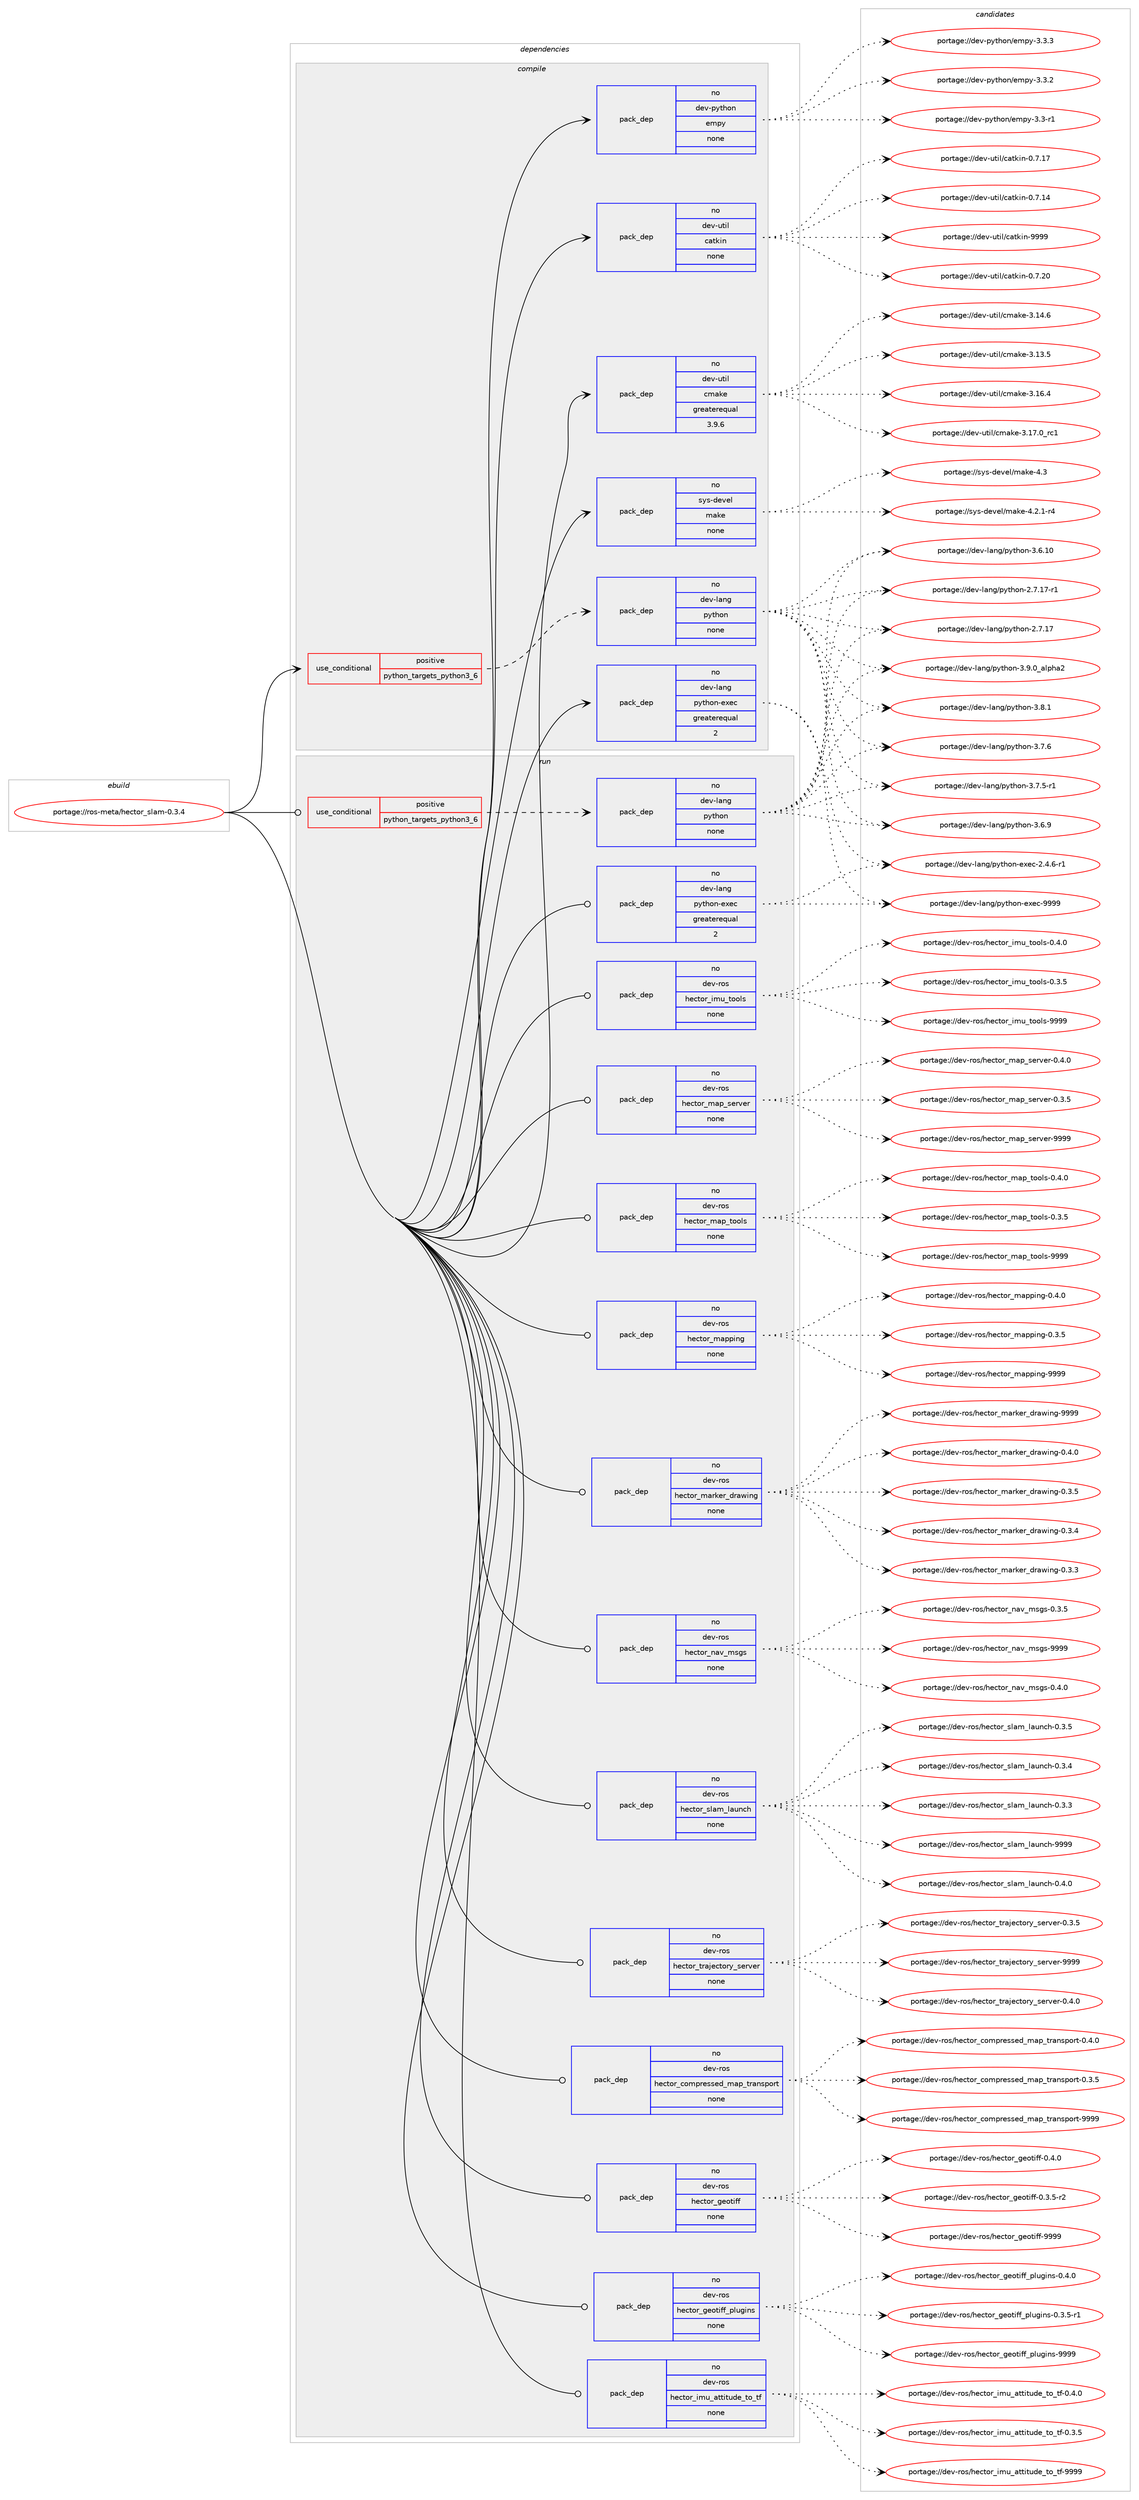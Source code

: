digraph prolog {

# *************
# Graph options
# *************

newrank=true;
concentrate=true;
compound=true;
graph [rankdir=LR,fontname=Helvetica,fontsize=10,ranksep=1.5];#, ranksep=2.5, nodesep=0.2];
edge  [arrowhead=vee];
node  [fontname=Helvetica,fontsize=10];

# **********
# The ebuild
# **********

subgraph cluster_leftcol {
color=gray;
rank=same;
label=<<i>ebuild</i>>;
id [label="portage://ros-meta/hector_slam-0.3.4", color=red, width=4, href="../ros-meta/hector_slam-0.3.4.svg"];
}

# ****************
# The dependencies
# ****************

subgraph cluster_midcol {
color=gray;
label=<<i>dependencies</i>>;
subgraph cluster_compile {
fillcolor="#eeeeee";
style=filled;
label=<<i>compile</i>>;
subgraph cond20976 {
dependency106196 [label=<<TABLE BORDER="0" CELLBORDER="1" CELLSPACING="0" CELLPADDING="4"><TR><TD ROWSPAN="3" CELLPADDING="10">use_conditional</TD></TR><TR><TD>positive</TD></TR><TR><TD>python_targets_python3_6</TD></TR></TABLE>>, shape=none, color=red];
subgraph pack83433 {
dependency106197 [label=<<TABLE BORDER="0" CELLBORDER="1" CELLSPACING="0" CELLPADDING="4" WIDTH="220"><TR><TD ROWSPAN="6" CELLPADDING="30">pack_dep</TD></TR><TR><TD WIDTH="110">no</TD></TR><TR><TD>dev-lang</TD></TR><TR><TD>python</TD></TR><TR><TD>none</TD></TR><TR><TD></TD></TR></TABLE>>, shape=none, color=blue];
}
dependency106196:e -> dependency106197:w [weight=20,style="dashed",arrowhead="vee"];
}
id:e -> dependency106196:w [weight=20,style="solid",arrowhead="vee"];
subgraph pack83434 {
dependency106198 [label=<<TABLE BORDER="0" CELLBORDER="1" CELLSPACING="0" CELLPADDING="4" WIDTH="220"><TR><TD ROWSPAN="6" CELLPADDING="30">pack_dep</TD></TR><TR><TD WIDTH="110">no</TD></TR><TR><TD>dev-lang</TD></TR><TR><TD>python-exec</TD></TR><TR><TD>greaterequal</TD></TR><TR><TD>2</TD></TR></TABLE>>, shape=none, color=blue];
}
id:e -> dependency106198:w [weight=20,style="solid",arrowhead="vee"];
subgraph pack83435 {
dependency106199 [label=<<TABLE BORDER="0" CELLBORDER="1" CELLSPACING="0" CELLPADDING="4" WIDTH="220"><TR><TD ROWSPAN="6" CELLPADDING="30">pack_dep</TD></TR><TR><TD WIDTH="110">no</TD></TR><TR><TD>dev-python</TD></TR><TR><TD>empy</TD></TR><TR><TD>none</TD></TR><TR><TD></TD></TR></TABLE>>, shape=none, color=blue];
}
id:e -> dependency106199:w [weight=20,style="solid",arrowhead="vee"];
subgraph pack83436 {
dependency106200 [label=<<TABLE BORDER="0" CELLBORDER="1" CELLSPACING="0" CELLPADDING="4" WIDTH="220"><TR><TD ROWSPAN="6" CELLPADDING="30">pack_dep</TD></TR><TR><TD WIDTH="110">no</TD></TR><TR><TD>dev-util</TD></TR><TR><TD>catkin</TD></TR><TR><TD>none</TD></TR><TR><TD></TD></TR></TABLE>>, shape=none, color=blue];
}
id:e -> dependency106200:w [weight=20,style="solid",arrowhead="vee"];
subgraph pack83437 {
dependency106201 [label=<<TABLE BORDER="0" CELLBORDER="1" CELLSPACING="0" CELLPADDING="4" WIDTH="220"><TR><TD ROWSPAN="6" CELLPADDING="30">pack_dep</TD></TR><TR><TD WIDTH="110">no</TD></TR><TR><TD>dev-util</TD></TR><TR><TD>cmake</TD></TR><TR><TD>greaterequal</TD></TR><TR><TD>3.9.6</TD></TR></TABLE>>, shape=none, color=blue];
}
id:e -> dependency106201:w [weight=20,style="solid",arrowhead="vee"];
subgraph pack83438 {
dependency106202 [label=<<TABLE BORDER="0" CELLBORDER="1" CELLSPACING="0" CELLPADDING="4" WIDTH="220"><TR><TD ROWSPAN="6" CELLPADDING="30">pack_dep</TD></TR><TR><TD WIDTH="110">no</TD></TR><TR><TD>sys-devel</TD></TR><TR><TD>make</TD></TR><TR><TD>none</TD></TR><TR><TD></TD></TR></TABLE>>, shape=none, color=blue];
}
id:e -> dependency106202:w [weight=20,style="solid",arrowhead="vee"];
}
subgraph cluster_compileandrun {
fillcolor="#eeeeee";
style=filled;
label=<<i>compile and run</i>>;
}
subgraph cluster_run {
fillcolor="#eeeeee";
style=filled;
label=<<i>run</i>>;
subgraph cond20977 {
dependency106203 [label=<<TABLE BORDER="0" CELLBORDER="1" CELLSPACING="0" CELLPADDING="4"><TR><TD ROWSPAN="3" CELLPADDING="10">use_conditional</TD></TR><TR><TD>positive</TD></TR><TR><TD>python_targets_python3_6</TD></TR></TABLE>>, shape=none, color=red];
subgraph pack83439 {
dependency106204 [label=<<TABLE BORDER="0" CELLBORDER="1" CELLSPACING="0" CELLPADDING="4" WIDTH="220"><TR><TD ROWSPAN="6" CELLPADDING="30">pack_dep</TD></TR><TR><TD WIDTH="110">no</TD></TR><TR><TD>dev-lang</TD></TR><TR><TD>python</TD></TR><TR><TD>none</TD></TR><TR><TD></TD></TR></TABLE>>, shape=none, color=blue];
}
dependency106203:e -> dependency106204:w [weight=20,style="dashed",arrowhead="vee"];
}
id:e -> dependency106203:w [weight=20,style="solid",arrowhead="odot"];
subgraph pack83440 {
dependency106205 [label=<<TABLE BORDER="0" CELLBORDER="1" CELLSPACING="0" CELLPADDING="4" WIDTH="220"><TR><TD ROWSPAN="6" CELLPADDING="30">pack_dep</TD></TR><TR><TD WIDTH="110">no</TD></TR><TR><TD>dev-lang</TD></TR><TR><TD>python-exec</TD></TR><TR><TD>greaterequal</TD></TR><TR><TD>2</TD></TR></TABLE>>, shape=none, color=blue];
}
id:e -> dependency106205:w [weight=20,style="solid",arrowhead="odot"];
subgraph pack83441 {
dependency106206 [label=<<TABLE BORDER="0" CELLBORDER="1" CELLSPACING="0" CELLPADDING="4" WIDTH="220"><TR><TD ROWSPAN="6" CELLPADDING="30">pack_dep</TD></TR><TR><TD WIDTH="110">no</TD></TR><TR><TD>dev-ros</TD></TR><TR><TD>hector_compressed_map_transport</TD></TR><TR><TD>none</TD></TR><TR><TD></TD></TR></TABLE>>, shape=none, color=blue];
}
id:e -> dependency106206:w [weight=20,style="solid",arrowhead="odot"];
subgraph pack83442 {
dependency106207 [label=<<TABLE BORDER="0" CELLBORDER="1" CELLSPACING="0" CELLPADDING="4" WIDTH="220"><TR><TD ROWSPAN="6" CELLPADDING="30">pack_dep</TD></TR><TR><TD WIDTH="110">no</TD></TR><TR><TD>dev-ros</TD></TR><TR><TD>hector_geotiff</TD></TR><TR><TD>none</TD></TR><TR><TD></TD></TR></TABLE>>, shape=none, color=blue];
}
id:e -> dependency106207:w [weight=20,style="solid",arrowhead="odot"];
subgraph pack83443 {
dependency106208 [label=<<TABLE BORDER="0" CELLBORDER="1" CELLSPACING="0" CELLPADDING="4" WIDTH="220"><TR><TD ROWSPAN="6" CELLPADDING="30">pack_dep</TD></TR><TR><TD WIDTH="110">no</TD></TR><TR><TD>dev-ros</TD></TR><TR><TD>hector_geotiff_plugins</TD></TR><TR><TD>none</TD></TR><TR><TD></TD></TR></TABLE>>, shape=none, color=blue];
}
id:e -> dependency106208:w [weight=20,style="solid",arrowhead="odot"];
subgraph pack83444 {
dependency106209 [label=<<TABLE BORDER="0" CELLBORDER="1" CELLSPACING="0" CELLPADDING="4" WIDTH="220"><TR><TD ROWSPAN="6" CELLPADDING="30">pack_dep</TD></TR><TR><TD WIDTH="110">no</TD></TR><TR><TD>dev-ros</TD></TR><TR><TD>hector_imu_attitude_to_tf</TD></TR><TR><TD>none</TD></TR><TR><TD></TD></TR></TABLE>>, shape=none, color=blue];
}
id:e -> dependency106209:w [weight=20,style="solid",arrowhead="odot"];
subgraph pack83445 {
dependency106210 [label=<<TABLE BORDER="0" CELLBORDER="1" CELLSPACING="0" CELLPADDING="4" WIDTH="220"><TR><TD ROWSPAN="6" CELLPADDING="30">pack_dep</TD></TR><TR><TD WIDTH="110">no</TD></TR><TR><TD>dev-ros</TD></TR><TR><TD>hector_imu_tools</TD></TR><TR><TD>none</TD></TR><TR><TD></TD></TR></TABLE>>, shape=none, color=blue];
}
id:e -> dependency106210:w [weight=20,style="solid",arrowhead="odot"];
subgraph pack83446 {
dependency106211 [label=<<TABLE BORDER="0" CELLBORDER="1" CELLSPACING="0" CELLPADDING="4" WIDTH="220"><TR><TD ROWSPAN="6" CELLPADDING="30">pack_dep</TD></TR><TR><TD WIDTH="110">no</TD></TR><TR><TD>dev-ros</TD></TR><TR><TD>hector_map_server</TD></TR><TR><TD>none</TD></TR><TR><TD></TD></TR></TABLE>>, shape=none, color=blue];
}
id:e -> dependency106211:w [weight=20,style="solid",arrowhead="odot"];
subgraph pack83447 {
dependency106212 [label=<<TABLE BORDER="0" CELLBORDER="1" CELLSPACING="0" CELLPADDING="4" WIDTH="220"><TR><TD ROWSPAN="6" CELLPADDING="30">pack_dep</TD></TR><TR><TD WIDTH="110">no</TD></TR><TR><TD>dev-ros</TD></TR><TR><TD>hector_map_tools</TD></TR><TR><TD>none</TD></TR><TR><TD></TD></TR></TABLE>>, shape=none, color=blue];
}
id:e -> dependency106212:w [weight=20,style="solid",arrowhead="odot"];
subgraph pack83448 {
dependency106213 [label=<<TABLE BORDER="0" CELLBORDER="1" CELLSPACING="0" CELLPADDING="4" WIDTH="220"><TR><TD ROWSPAN="6" CELLPADDING="30">pack_dep</TD></TR><TR><TD WIDTH="110">no</TD></TR><TR><TD>dev-ros</TD></TR><TR><TD>hector_mapping</TD></TR><TR><TD>none</TD></TR><TR><TD></TD></TR></TABLE>>, shape=none, color=blue];
}
id:e -> dependency106213:w [weight=20,style="solid",arrowhead="odot"];
subgraph pack83449 {
dependency106214 [label=<<TABLE BORDER="0" CELLBORDER="1" CELLSPACING="0" CELLPADDING="4" WIDTH="220"><TR><TD ROWSPAN="6" CELLPADDING="30">pack_dep</TD></TR><TR><TD WIDTH="110">no</TD></TR><TR><TD>dev-ros</TD></TR><TR><TD>hector_marker_drawing</TD></TR><TR><TD>none</TD></TR><TR><TD></TD></TR></TABLE>>, shape=none, color=blue];
}
id:e -> dependency106214:w [weight=20,style="solid",arrowhead="odot"];
subgraph pack83450 {
dependency106215 [label=<<TABLE BORDER="0" CELLBORDER="1" CELLSPACING="0" CELLPADDING="4" WIDTH="220"><TR><TD ROWSPAN="6" CELLPADDING="30">pack_dep</TD></TR><TR><TD WIDTH="110">no</TD></TR><TR><TD>dev-ros</TD></TR><TR><TD>hector_nav_msgs</TD></TR><TR><TD>none</TD></TR><TR><TD></TD></TR></TABLE>>, shape=none, color=blue];
}
id:e -> dependency106215:w [weight=20,style="solid",arrowhead="odot"];
subgraph pack83451 {
dependency106216 [label=<<TABLE BORDER="0" CELLBORDER="1" CELLSPACING="0" CELLPADDING="4" WIDTH="220"><TR><TD ROWSPAN="6" CELLPADDING="30">pack_dep</TD></TR><TR><TD WIDTH="110">no</TD></TR><TR><TD>dev-ros</TD></TR><TR><TD>hector_slam_launch</TD></TR><TR><TD>none</TD></TR><TR><TD></TD></TR></TABLE>>, shape=none, color=blue];
}
id:e -> dependency106216:w [weight=20,style="solid",arrowhead="odot"];
subgraph pack83452 {
dependency106217 [label=<<TABLE BORDER="0" CELLBORDER="1" CELLSPACING="0" CELLPADDING="4" WIDTH="220"><TR><TD ROWSPAN="6" CELLPADDING="30">pack_dep</TD></TR><TR><TD WIDTH="110">no</TD></TR><TR><TD>dev-ros</TD></TR><TR><TD>hector_trajectory_server</TD></TR><TR><TD>none</TD></TR><TR><TD></TD></TR></TABLE>>, shape=none, color=blue];
}
id:e -> dependency106217:w [weight=20,style="solid",arrowhead="odot"];
}
}

# **************
# The candidates
# **************

subgraph cluster_choices {
rank=same;
color=gray;
label=<<i>candidates</i>>;

subgraph choice83433 {
color=black;
nodesep=1;
choice10010111845108971101034711212111610411111045514657464895971081121049750 [label="portage://dev-lang/python-3.9.0_alpha2", color=red, width=4,href="../dev-lang/python-3.9.0_alpha2.svg"];
choice100101118451089711010347112121116104111110455146564649 [label="portage://dev-lang/python-3.8.1", color=red, width=4,href="../dev-lang/python-3.8.1.svg"];
choice100101118451089711010347112121116104111110455146554654 [label="portage://dev-lang/python-3.7.6", color=red, width=4,href="../dev-lang/python-3.7.6.svg"];
choice1001011184510897110103471121211161041111104551465546534511449 [label="portage://dev-lang/python-3.7.5-r1", color=red, width=4,href="../dev-lang/python-3.7.5-r1.svg"];
choice100101118451089711010347112121116104111110455146544657 [label="portage://dev-lang/python-3.6.9", color=red, width=4,href="../dev-lang/python-3.6.9.svg"];
choice10010111845108971101034711212111610411111045514654464948 [label="portage://dev-lang/python-3.6.10", color=red, width=4,href="../dev-lang/python-3.6.10.svg"];
choice100101118451089711010347112121116104111110455046554649554511449 [label="portage://dev-lang/python-2.7.17-r1", color=red, width=4,href="../dev-lang/python-2.7.17-r1.svg"];
choice10010111845108971101034711212111610411111045504655464955 [label="portage://dev-lang/python-2.7.17", color=red, width=4,href="../dev-lang/python-2.7.17.svg"];
dependency106197:e -> choice10010111845108971101034711212111610411111045514657464895971081121049750:w [style=dotted,weight="100"];
dependency106197:e -> choice100101118451089711010347112121116104111110455146564649:w [style=dotted,weight="100"];
dependency106197:e -> choice100101118451089711010347112121116104111110455146554654:w [style=dotted,weight="100"];
dependency106197:e -> choice1001011184510897110103471121211161041111104551465546534511449:w [style=dotted,weight="100"];
dependency106197:e -> choice100101118451089711010347112121116104111110455146544657:w [style=dotted,weight="100"];
dependency106197:e -> choice10010111845108971101034711212111610411111045514654464948:w [style=dotted,weight="100"];
dependency106197:e -> choice100101118451089711010347112121116104111110455046554649554511449:w [style=dotted,weight="100"];
dependency106197:e -> choice10010111845108971101034711212111610411111045504655464955:w [style=dotted,weight="100"];
}
subgraph choice83434 {
color=black;
nodesep=1;
choice10010111845108971101034711212111610411111045101120101994557575757 [label="portage://dev-lang/python-exec-9999", color=red, width=4,href="../dev-lang/python-exec-9999.svg"];
choice10010111845108971101034711212111610411111045101120101994550465246544511449 [label="portage://dev-lang/python-exec-2.4.6-r1", color=red, width=4,href="../dev-lang/python-exec-2.4.6-r1.svg"];
dependency106198:e -> choice10010111845108971101034711212111610411111045101120101994557575757:w [style=dotted,weight="100"];
dependency106198:e -> choice10010111845108971101034711212111610411111045101120101994550465246544511449:w [style=dotted,weight="100"];
}
subgraph choice83435 {
color=black;
nodesep=1;
choice1001011184511212111610411111047101109112121455146514651 [label="portage://dev-python/empy-3.3.3", color=red, width=4,href="../dev-python/empy-3.3.3.svg"];
choice1001011184511212111610411111047101109112121455146514650 [label="portage://dev-python/empy-3.3.2", color=red, width=4,href="../dev-python/empy-3.3.2.svg"];
choice1001011184511212111610411111047101109112121455146514511449 [label="portage://dev-python/empy-3.3-r1", color=red, width=4,href="../dev-python/empy-3.3-r1.svg"];
dependency106199:e -> choice1001011184511212111610411111047101109112121455146514651:w [style=dotted,weight="100"];
dependency106199:e -> choice1001011184511212111610411111047101109112121455146514650:w [style=dotted,weight="100"];
dependency106199:e -> choice1001011184511212111610411111047101109112121455146514511449:w [style=dotted,weight="100"];
}
subgraph choice83436 {
color=black;
nodesep=1;
choice100101118451171161051084799971161071051104557575757 [label="portage://dev-util/catkin-9999", color=red, width=4,href="../dev-util/catkin-9999.svg"];
choice1001011184511711610510847999711610710511045484655465048 [label="portage://dev-util/catkin-0.7.20", color=red, width=4,href="../dev-util/catkin-0.7.20.svg"];
choice1001011184511711610510847999711610710511045484655464955 [label="portage://dev-util/catkin-0.7.17", color=red, width=4,href="../dev-util/catkin-0.7.17.svg"];
choice1001011184511711610510847999711610710511045484655464952 [label="portage://dev-util/catkin-0.7.14", color=red, width=4,href="../dev-util/catkin-0.7.14.svg"];
dependency106200:e -> choice100101118451171161051084799971161071051104557575757:w [style=dotted,weight="100"];
dependency106200:e -> choice1001011184511711610510847999711610710511045484655465048:w [style=dotted,weight="100"];
dependency106200:e -> choice1001011184511711610510847999711610710511045484655464955:w [style=dotted,weight="100"];
dependency106200:e -> choice1001011184511711610510847999711610710511045484655464952:w [style=dotted,weight="100"];
}
subgraph choice83437 {
color=black;
nodesep=1;
choice1001011184511711610510847991099710710145514649554648951149949 [label="portage://dev-util/cmake-3.17.0_rc1", color=red, width=4,href="../dev-util/cmake-3.17.0_rc1.svg"];
choice1001011184511711610510847991099710710145514649544652 [label="portage://dev-util/cmake-3.16.4", color=red, width=4,href="../dev-util/cmake-3.16.4.svg"];
choice1001011184511711610510847991099710710145514649524654 [label="portage://dev-util/cmake-3.14.6", color=red, width=4,href="../dev-util/cmake-3.14.6.svg"];
choice1001011184511711610510847991099710710145514649514653 [label="portage://dev-util/cmake-3.13.5", color=red, width=4,href="../dev-util/cmake-3.13.5.svg"];
dependency106201:e -> choice1001011184511711610510847991099710710145514649554648951149949:w [style=dotted,weight="100"];
dependency106201:e -> choice1001011184511711610510847991099710710145514649544652:w [style=dotted,weight="100"];
dependency106201:e -> choice1001011184511711610510847991099710710145514649524654:w [style=dotted,weight="100"];
dependency106201:e -> choice1001011184511711610510847991099710710145514649514653:w [style=dotted,weight="100"];
}
subgraph choice83438 {
color=black;
nodesep=1;
choice11512111545100101118101108471099710710145524651 [label="portage://sys-devel/make-4.3", color=red, width=4,href="../sys-devel/make-4.3.svg"];
choice1151211154510010111810110847109971071014552465046494511452 [label="portage://sys-devel/make-4.2.1-r4", color=red, width=4,href="../sys-devel/make-4.2.1-r4.svg"];
dependency106202:e -> choice11512111545100101118101108471099710710145524651:w [style=dotted,weight="100"];
dependency106202:e -> choice1151211154510010111810110847109971071014552465046494511452:w [style=dotted,weight="100"];
}
subgraph choice83439 {
color=black;
nodesep=1;
choice10010111845108971101034711212111610411111045514657464895971081121049750 [label="portage://dev-lang/python-3.9.0_alpha2", color=red, width=4,href="../dev-lang/python-3.9.0_alpha2.svg"];
choice100101118451089711010347112121116104111110455146564649 [label="portage://dev-lang/python-3.8.1", color=red, width=4,href="../dev-lang/python-3.8.1.svg"];
choice100101118451089711010347112121116104111110455146554654 [label="portage://dev-lang/python-3.7.6", color=red, width=4,href="../dev-lang/python-3.7.6.svg"];
choice1001011184510897110103471121211161041111104551465546534511449 [label="portage://dev-lang/python-3.7.5-r1", color=red, width=4,href="../dev-lang/python-3.7.5-r1.svg"];
choice100101118451089711010347112121116104111110455146544657 [label="portage://dev-lang/python-3.6.9", color=red, width=4,href="../dev-lang/python-3.6.9.svg"];
choice10010111845108971101034711212111610411111045514654464948 [label="portage://dev-lang/python-3.6.10", color=red, width=4,href="../dev-lang/python-3.6.10.svg"];
choice100101118451089711010347112121116104111110455046554649554511449 [label="portage://dev-lang/python-2.7.17-r1", color=red, width=4,href="../dev-lang/python-2.7.17-r1.svg"];
choice10010111845108971101034711212111610411111045504655464955 [label="portage://dev-lang/python-2.7.17", color=red, width=4,href="../dev-lang/python-2.7.17.svg"];
dependency106204:e -> choice10010111845108971101034711212111610411111045514657464895971081121049750:w [style=dotted,weight="100"];
dependency106204:e -> choice100101118451089711010347112121116104111110455146564649:w [style=dotted,weight="100"];
dependency106204:e -> choice100101118451089711010347112121116104111110455146554654:w [style=dotted,weight="100"];
dependency106204:e -> choice1001011184510897110103471121211161041111104551465546534511449:w [style=dotted,weight="100"];
dependency106204:e -> choice100101118451089711010347112121116104111110455146544657:w [style=dotted,weight="100"];
dependency106204:e -> choice10010111845108971101034711212111610411111045514654464948:w [style=dotted,weight="100"];
dependency106204:e -> choice100101118451089711010347112121116104111110455046554649554511449:w [style=dotted,weight="100"];
dependency106204:e -> choice10010111845108971101034711212111610411111045504655464955:w [style=dotted,weight="100"];
}
subgraph choice83440 {
color=black;
nodesep=1;
choice10010111845108971101034711212111610411111045101120101994557575757 [label="portage://dev-lang/python-exec-9999", color=red, width=4,href="../dev-lang/python-exec-9999.svg"];
choice10010111845108971101034711212111610411111045101120101994550465246544511449 [label="portage://dev-lang/python-exec-2.4.6-r1", color=red, width=4,href="../dev-lang/python-exec-2.4.6-r1.svg"];
dependency106205:e -> choice10010111845108971101034711212111610411111045101120101994557575757:w [style=dotted,weight="100"];
dependency106205:e -> choice10010111845108971101034711212111610411111045101120101994550465246544511449:w [style=dotted,weight="100"];
}
subgraph choice83441 {
color=black;
nodesep=1;
choice1001011184511411111547104101991161111149599111109112114101115115101100951099711295116114971101151121111141164557575757 [label="portage://dev-ros/hector_compressed_map_transport-9999", color=red, width=4,href="../dev-ros/hector_compressed_map_transport-9999.svg"];
choice100101118451141111154710410199116111114959911110911211410111511510110095109971129511611497110115112111114116454846524648 [label="portage://dev-ros/hector_compressed_map_transport-0.4.0", color=red, width=4,href="../dev-ros/hector_compressed_map_transport-0.4.0.svg"];
choice100101118451141111154710410199116111114959911110911211410111511510110095109971129511611497110115112111114116454846514653 [label="portage://dev-ros/hector_compressed_map_transport-0.3.5", color=red, width=4,href="../dev-ros/hector_compressed_map_transport-0.3.5.svg"];
dependency106206:e -> choice1001011184511411111547104101991161111149599111109112114101115115101100951099711295116114971101151121111141164557575757:w [style=dotted,weight="100"];
dependency106206:e -> choice100101118451141111154710410199116111114959911110911211410111511510110095109971129511611497110115112111114116454846524648:w [style=dotted,weight="100"];
dependency106206:e -> choice100101118451141111154710410199116111114959911110911211410111511510110095109971129511611497110115112111114116454846514653:w [style=dotted,weight="100"];
}
subgraph choice83442 {
color=black;
nodesep=1;
choice100101118451141111154710410199116111114951031011111161051021024557575757 [label="portage://dev-ros/hector_geotiff-9999", color=red, width=4,href="../dev-ros/hector_geotiff-9999.svg"];
choice10010111845114111115471041019911611111495103101111116105102102454846524648 [label="portage://dev-ros/hector_geotiff-0.4.0", color=red, width=4,href="../dev-ros/hector_geotiff-0.4.0.svg"];
choice100101118451141111154710410199116111114951031011111161051021024548465146534511450 [label="portage://dev-ros/hector_geotiff-0.3.5-r2", color=red, width=4,href="../dev-ros/hector_geotiff-0.3.5-r2.svg"];
dependency106207:e -> choice100101118451141111154710410199116111114951031011111161051021024557575757:w [style=dotted,weight="100"];
dependency106207:e -> choice10010111845114111115471041019911611111495103101111116105102102454846524648:w [style=dotted,weight="100"];
dependency106207:e -> choice100101118451141111154710410199116111114951031011111161051021024548465146534511450:w [style=dotted,weight="100"];
}
subgraph choice83443 {
color=black;
nodesep=1;
choice10010111845114111115471041019911611111495103101111116105102102951121081171031051101154557575757 [label="portage://dev-ros/hector_geotiff_plugins-9999", color=red, width=4,href="../dev-ros/hector_geotiff_plugins-9999.svg"];
choice1001011184511411111547104101991161111149510310111111610510210295112108117103105110115454846524648 [label="portage://dev-ros/hector_geotiff_plugins-0.4.0", color=red, width=4,href="../dev-ros/hector_geotiff_plugins-0.4.0.svg"];
choice10010111845114111115471041019911611111495103101111116105102102951121081171031051101154548465146534511449 [label="portage://dev-ros/hector_geotiff_plugins-0.3.5-r1", color=red, width=4,href="../dev-ros/hector_geotiff_plugins-0.3.5-r1.svg"];
dependency106208:e -> choice10010111845114111115471041019911611111495103101111116105102102951121081171031051101154557575757:w [style=dotted,weight="100"];
dependency106208:e -> choice1001011184511411111547104101991161111149510310111111610510210295112108117103105110115454846524648:w [style=dotted,weight="100"];
dependency106208:e -> choice10010111845114111115471041019911611111495103101111116105102102951121081171031051101154548465146534511449:w [style=dotted,weight="100"];
}
subgraph choice83444 {
color=black;
nodesep=1;
choice10010111845114111115471041019911611111495105109117959711611610511611710010195116111951161024557575757 [label="portage://dev-ros/hector_imu_attitude_to_tf-9999", color=red, width=4,href="../dev-ros/hector_imu_attitude_to_tf-9999.svg"];
choice1001011184511411111547104101991161111149510510911795971161161051161171001019511611195116102454846524648 [label="portage://dev-ros/hector_imu_attitude_to_tf-0.4.0", color=red, width=4,href="../dev-ros/hector_imu_attitude_to_tf-0.4.0.svg"];
choice1001011184511411111547104101991161111149510510911795971161161051161171001019511611195116102454846514653 [label="portage://dev-ros/hector_imu_attitude_to_tf-0.3.5", color=red, width=4,href="../dev-ros/hector_imu_attitude_to_tf-0.3.5.svg"];
dependency106209:e -> choice10010111845114111115471041019911611111495105109117959711611610511611710010195116111951161024557575757:w [style=dotted,weight="100"];
dependency106209:e -> choice1001011184511411111547104101991161111149510510911795971161161051161171001019511611195116102454846524648:w [style=dotted,weight="100"];
dependency106209:e -> choice1001011184511411111547104101991161111149510510911795971161161051161171001019511611195116102454846514653:w [style=dotted,weight="100"];
}
subgraph choice83445 {
color=black;
nodesep=1;
choice10010111845114111115471041019911611111495105109117951161111111081154557575757 [label="portage://dev-ros/hector_imu_tools-9999", color=red, width=4,href="../dev-ros/hector_imu_tools-9999.svg"];
choice1001011184511411111547104101991161111149510510911795116111111108115454846524648 [label="portage://dev-ros/hector_imu_tools-0.4.0", color=red, width=4,href="../dev-ros/hector_imu_tools-0.4.0.svg"];
choice1001011184511411111547104101991161111149510510911795116111111108115454846514653 [label="portage://dev-ros/hector_imu_tools-0.3.5", color=red, width=4,href="../dev-ros/hector_imu_tools-0.3.5.svg"];
dependency106210:e -> choice10010111845114111115471041019911611111495105109117951161111111081154557575757:w [style=dotted,weight="100"];
dependency106210:e -> choice1001011184511411111547104101991161111149510510911795116111111108115454846524648:w [style=dotted,weight="100"];
dependency106210:e -> choice1001011184511411111547104101991161111149510510911795116111111108115454846514653:w [style=dotted,weight="100"];
}
subgraph choice83446 {
color=black;
nodesep=1;
choice1001011184511411111547104101991161111149510997112951151011141181011144557575757 [label="portage://dev-ros/hector_map_server-9999", color=red, width=4,href="../dev-ros/hector_map_server-9999.svg"];
choice100101118451141111154710410199116111114951099711295115101114118101114454846524648 [label="portage://dev-ros/hector_map_server-0.4.0", color=red, width=4,href="../dev-ros/hector_map_server-0.4.0.svg"];
choice100101118451141111154710410199116111114951099711295115101114118101114454846514653 [label="portage://dev-ros/hector_map_server-0.3.5", color=red, width=4,href="../dev-ros/hector_map_server-0.3.5.svg"];
dependency106211:e -> choice1001011184511411111547104101991161111149510997112951151011141181011144557575757:w [style=dotted,weight="100"];
dependency106211:e -> choice100101118451141111154710410199116111114951099711295115101114118101114454846524648:w [style=dotted,weight="100"];
dependency106211:e -> choice100101118451141111154710410199116111114951099711295115101114118101114454846514653:w [style=dotted,weight="100"];
}
subgraph choice83447 {
color=black;
nodesep=1;
choice1001011184511411111547104101991161111149510997112951161111111081154557575757 [label="portage://dev-ros/hector_map_tools-9999", color=red, width=4,href="../dev-ros/hector_map_tools-9999.svg"];
choice100101118451141111154710410199116111114951099711295116111111108115454846524648 [label="portage://dev-ros/hector_map_tools-0.4.0", color=red, width=4,href="../dev-ros/hector_map_tools-0.4.0.svg"];
choice100101118451141111154710410199116111114951099711295116111111108115454846514653 [label="portage://dev-ros/hector_map_tools-0.3.5", color=red, width=4,href="../dev-ros/hector_map_tools-0.3.5.svg"];
dependency106212:e -> choice1001011184511411111547104101991161111149510997112951161111111081154557575757:w [style=dotted,weight="100"];
dependency106212:e -> choice100101118451141111154710410199116111114951099711295116111111108115454846524648:w [style=dotted,weight="100"];
dependency106212:e -> choice100101118451141111154710410199116111114951099711295116111111108115454846514653:w [style=dotted,weight="100"];
}
subgraph choice83448 {
color=black;
nodesep=1;
choice10010111845114111115471041019911611111495109971121121051101034557575757 [label="portage://dev-ros/hector_mapping-9999", color=red, width=4,href="../dev-ros/hector_mapping-9999.svg"];
choice1001011184511411111547104101991161111149510997112112105110103454846524648 [label="portage://dev-ros/hector_mapping-0.4.0", color=red, width=4,href="../dev-ros/hector_mapping-0.4.0.svg"];
choice1001011184511411111547104101991161111149510997112112105110103454846514653 [label="portage://dev-ros/hector_mapping-0.3.5", color=red, width=4,href="../dev-ros/hector_mapping-0.3.5.svg"];
dependency106213:e -> choice10010111845114111115471041019911611111495109971121121051101034557575757:w [style=dotted,weight="100"];
dependency106213:e -> choice1001011184511411111547104101991161111149510997112112105110103454846524648:w [style=dotted,weight="100"];
dependency106213:e -> choice1001011184511411111547104101991161111149510997112112105110103454846514653:w [style=dotted,weight="100"];
}
subgraph choice83449 {
color=black;
nodesep=1;
choice100101118451141111154710410199116111114951099711410710111495100114971191051101034557575757 [label="portage://dev-ros/hector_marker_drawing-9999", color=red, width=4,href="../dev-ros/hector_marker_drawing-9999.svg"];
choice10010111845114111115471041019911611111495109971141071011149510011497119105110103454846524648 [label="portage://dev-ros/hector_marker_drawing-0.4.0", color=red, width=4,href="../dev-ros/hector_marker_drawing-0.4.0.svg"];
choice10010111845114111115471041019911611111495109971141071011149510011497119105110103454846514653 [label="portage://dev-ros/hector_marker_drawing-0.3.5", color=red, width=4,href="../dev-ros/hector_marker_drawing-0.3.5.svg"];
choice10010111845114111115471041019911611111495109971141071011149510011497119105110103454846514652 [label="portage://dev-ros/hector_marker_drawing-0.3.4", color=red, width=4,href="../dev-ros/hector_marker_drawing-0.3.4.svg"];
choice10010111845114111115471041019911611111495109971141071011149510011497119105110103454846514651 [label="portage://dev-ros/hector_marker_drawing-0.3.3", color=red, width=4,href="../dev-ros/hector_marker_drawing-0.3.3.svg"];
dependency106214:e -> choice100101118451141111154710410199116111114951099711410710111495100114971191051101034557575757:w [style=dotted,weight="100"];
dependency106214:e -> choice10010111845114111115471041019911611111495109971141071011149510011497119105110103454846524648:w [style=dotted,weight="100"];
dependency106214:e -> choice10010111845114111115471041019911611111495109971141071011149510011497119105110103454846514653:w [style=dotted,weight="100"];
dependency106214:e -> choice10010111845114111115471041019911611111495109971141071011149510011497119105110103454846514652:w [style=dotted,weight="100"];
dependency106214:e -> choice10010111845114111115471041019911611111495109971141071011149510011497119105110103454846514651:w [style=dotted,weight="100"];
}
subgraph choice83450 {
color=black;
nodesep=1;
choice1001011184511411111547104101991161111149511097118951091151031154557575757 [label="portage://dev-ros/hector_nav_msgs-9999", color=red, width=4,href="../dev-ros/hector_nav_msgs-9999.svg"];
choice100101118451141111154710410199116111114951109711895109115103115454846524648 [label="portage://dev-ros/hector_nav_msgs-0.4.0", color=red, width=4,href="../dev-ros/hector_nav_msgs-0.4.0.svg"];
choice100101118451141111154710410199116111114951109711895109115103115454846514653 [label="portage://dev-ros/hector_nav_msgs-0.3.5", color=red, width=4,href="../dev-ros/hector_nav_msgs-0.3.5.svg"];
dependency106215:e -> choice1001011184511411111547104101991161111149511097118951091151031154557575757:w [style=dotted,weight="100"];
dependency106215:e -> choice100101118451141111154710410199116111114951109711895109115103115454846524648:w [style=dotted,weight="100"];
dependency106215:e -> choice100101118451141111154710410199116111114951109711895109115103115454846514653:w [style=dotted,weight="100"];
}
subgraph choice83451 {
color=black;
nodesep=1;
choice10010111845114111115471041019911611111495115108971099510897117110991044557575757 [label="portage://dev-ros/hector_slam_launch-9999", color=red, width=4,href="../dev-ros/hector_slam_launch-9999.svg"];
choice1001011184511411111547104101991161111149511510897109951089711711099104454846524648 [label="portage://dev-ros/hector_slam_launch-0.4.0", color=red, width=4,href="../dev-ros/hector_slam_launch-0.4.0.svg"];
choice1001011184511411111547104101991161111149511510897109951089711711099104454846514653 [label="portage://dev-ros/hector_slam_launch-0.3.5", color=red, width=4,href="../dev-ros/hector_slam_launch-0.3.5.svg"];
choice1001011184511411111547104101991161111149511510897109951089711711099104454846514652 [label="portage://dev-ros/hector_slam_launch-0.3.4", color=red, width=4,href="../dev-ros/hector_slam_launch-0.3.4.svg"];
choice1001011184511411111547104101991161111149511510897109951089711711099104454846514651 [label="portage://dev-ros/hector_slam_launch-0.3.3", color=red, width=4,href="../dev-ros/hector_slam_launch-0.3.3.svg"];
dependency106216:e -> choice10010111845114111115471041019911611111495115108971099510897117110991044557575757:w [style=dotted,weight="100"];
dependency106216:e -> choice1001011184511411111547104101991161111149511510897109951089711711099104454846524648:w [style=dotted,weight="100"];
dependency106216:e -> choice1001011184511411111547104101991161111149511510897109951089711711099104454846514653:w [style=dotted,weight="100"];
dependency106216:e -> choice1001011184511411111547104101991161111149511510897109951089711711099104454846514652:w [style=dotted,weight="100"];
dependency106216:e -> choice1001011184511411111547104101991161111149511510897109951089711711099104454846514651:w [style=dotted,weight="100"];
}
subgraph choice83452 {
color=black;
nodesep=1;
choice100101118451141111154710410199116111114951161149710610199116111114121951151011141181011144557575757 [label="portage://dev-ros/hector_trajectory_server-9999", color=red, width=4,href="../dev-ros/hector_trajectory_server-9999.svg"];
choice10010111845114111115471041019911611111495116114971061019911611111412195115101114118101114454846524648 [label="portage://dev-ros/hector_trajectory_server-0.4.0", color=red, width=4,href="../dev-ros/hector_trajectory_server-0.4.0.svg"];
choice10010111845114111115471041019911611111495116114971061019911611111412195115101114118101114454846514653 [label="portage://dev-ros/hector_trajectory_server-0.3.5", color=red, width=4,href="../dev-ros/hector_trajectory_server-0.3.5.svg"];
dependency106217:e -> choice100101118451141111154710410199116111114951161149710610199116111114121951151011141181011144557575757:w [style=dotted,weight="100"];
dependency106217:e -> choice10010111845114111115471041019911611111495116114971061019911611111412195115101114118101114454846524648:w [style=dotted,weight="100"];
dependency106217:e -> choice10010111845114111115471041019911611111495116114971061019911611111412195115101114118101114454846514653:w [style=dotted,weight="100"];
}
}

}
